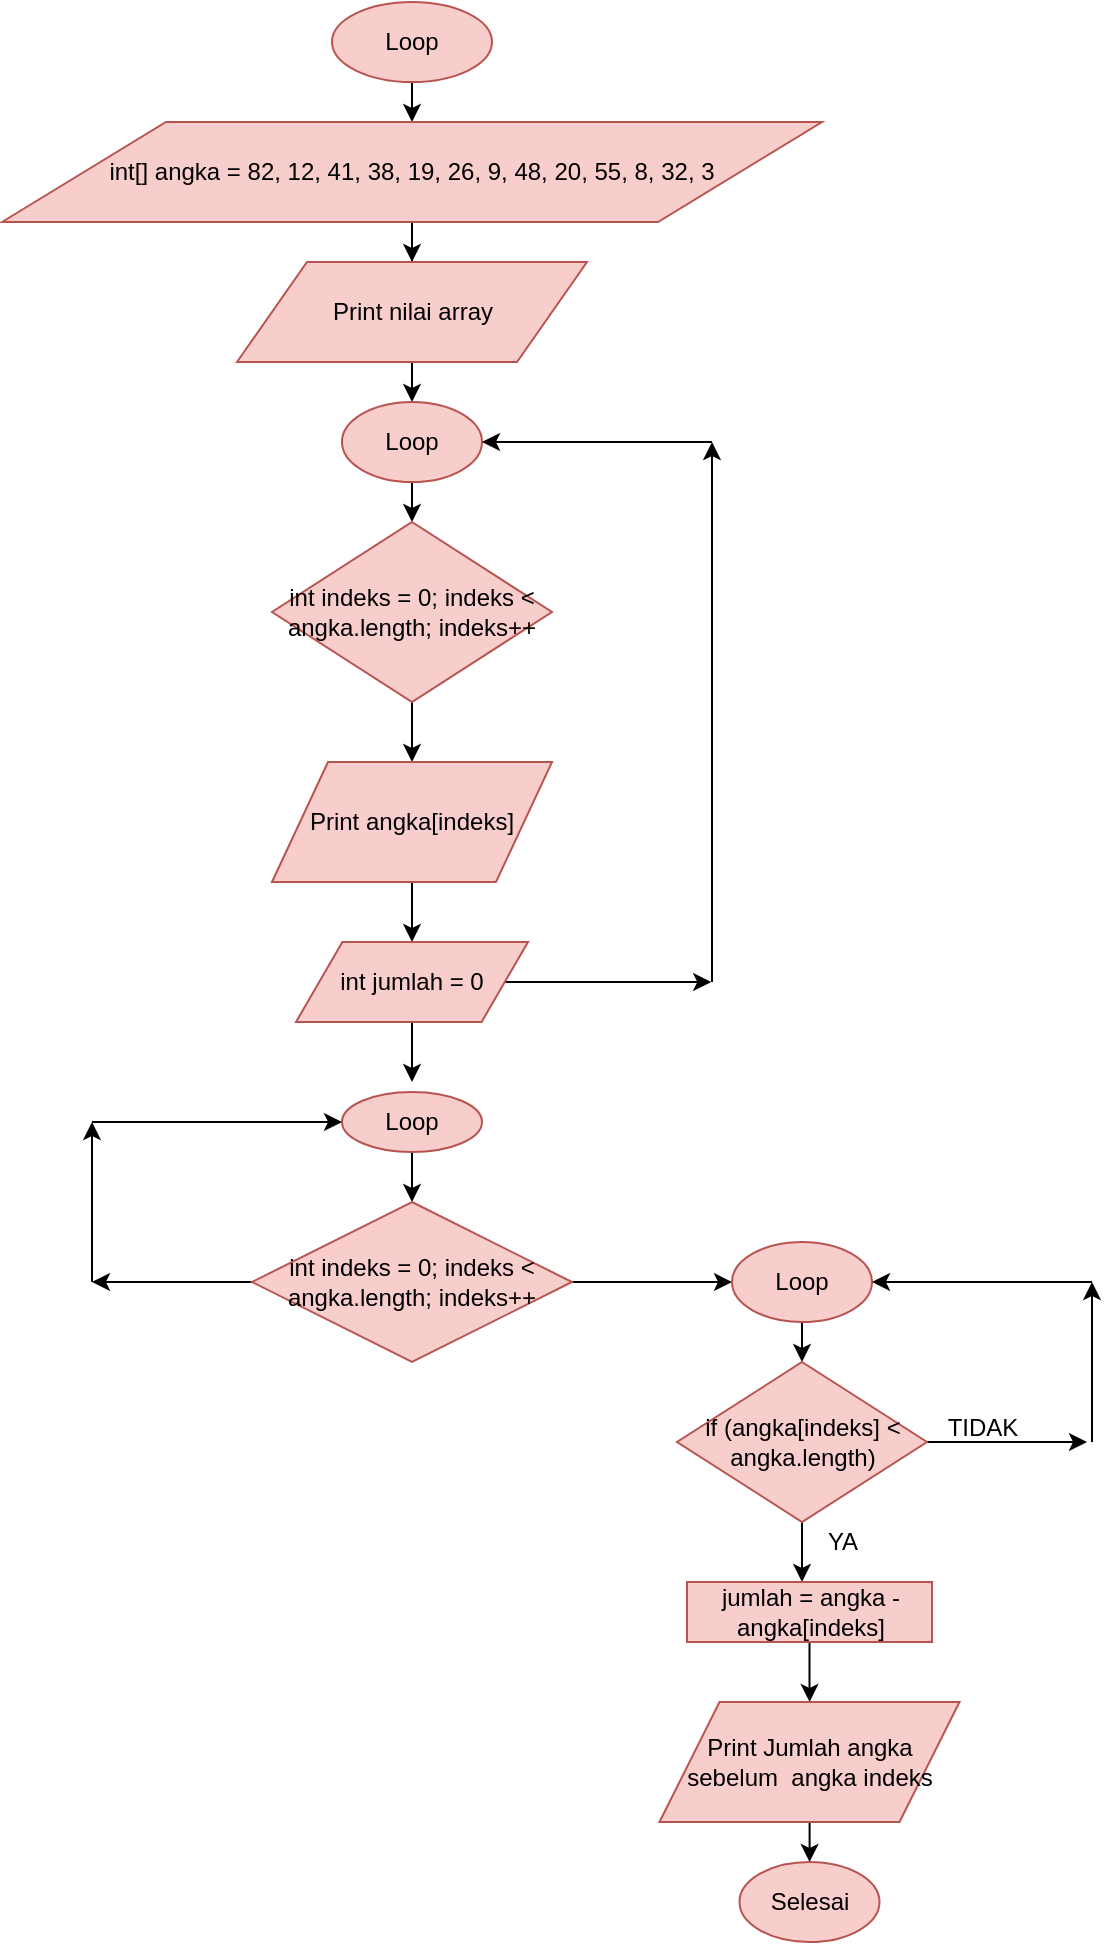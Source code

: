 <mxfile version="13.0.7" type="device"><diagram id="Bs5VRDetWncRCkEjuGVQ" name="Page-1"><mxGraphModel dx="868" dy="534" grid="1" gridSize="10" guides="1" tooltips="1" connect="1" arrows="1" fold="1" page="1" pageScale="1" pageWidth="827" pageHeight="1169" math="0" shadow="0"><root><mxCell id="0"/><mxCell id="1" parent="0"/><mxCell id="qXWssXoxaFkXa8r3_HLS-3" value="" style="edgeStyle=orthogonalEdgeStyle;rounded=0;orthogonalLoop=1;jettySize=auto;html=1;" edge="1" parent="1" source="qXWssXoxaFkXa8r3_HLS-1"><mxGeometry relative="1" as="geometry"><mxPoint x="360" y="70" as="targetPoint"/></mxGeometry></mxCell><mxCell id="qXWssXoxaFkXa8r3_HLS-1" value="Loop" style="ellipse;whiteSpace=wrap;html=1;fillColor=#f8cecc;strokeColor=#b85450;" vertex="1" parent="1"><mxGeometry x="320" y="10" width="80" height="40" as="geometry"/></mxCell><mxCell id="qXWssXoxaFkXa8r3_HLS-6" value="" style="edgeStyle=orthogonalEdgeStyle;rounded=0;orthogonalLoop=1;jettySize=auto;html=1;" edge="1" parent="1" source="qXWssXoxaFkXa8r3_HLS-4" target="qXWssXoxaFkXa8r3_HLS-5"><mxGeometry relative="1" as="geometry"/></mxCell><mxCell id="qXWssXoxaFkXa8r3_HLS-4" value="int[] angka = 82, 12, 41, 38, 19, 26, 9, 48, 20, 55, 8, 32, 3" style="shape=parallelogram;perimeter=parallelogramPerimeter;whiteSpace=wrap;html=1;fillColor=#f8cecc;strokeColor=#b85450;" vertex="1" parent="1"><mxGeometry x="155" y="70" width="410" height="50" as="geometry"/></mxCell><mxCell id="qXWssXoxaFkXa8r3_HLS-8" value="" style="edgeStyle=orthogonalEdgeStyle;rounded=0;orthogonalLoop=1;jettySize=auto;html=1;" edge="1" parent="1" source="qXWssXoxaFkXa8r3_HLS-5"><mxGeometry relative="1" as="geometry"><mxPoint x="360" y="210" as="targetPoint"/></mxGeometry></mxCell><mxCell id="qXWssXoxaFkXa8r3_HLS-5" value="Print nilai array" style="shape=parallelogram;perimeter=parallelogramPerimeter;whiteSpace=wrap;html=1;fillColor=#f8cecc;strokeColor=#b85450;" vertex="1" parent="1"><mxGeometry x="272.5" y="140" width="175" height="50" as="geometry"/></mxCell><mxCell id="qXWssXoxaFkXa8r3_HLS-11" value="" style="edgeStyle=orthogonalEdgeStyle;rounded=0;orthogonalLoop=1;jettySize=auto;html=1;" edge="1" parent="1" source="qXWssXoxaFkXa8r3_HLS-9"><mxGeometry relative="1" as="geometry"><mxPoint x="360" y="270" as="targetPoint"/></mxGeometry></mxCell><mxCell id="qXWssXoxaFkXa8r3_HLS-9" value="Loop" style="ellipse;whiteSpace=wrap;html=1;fillColor=#f8cecc;strokeColor=#b85450;" vertex="1" parent="1"><mxGeometry x="325" y="210" width="70" height="40" as="geometry"/></mxCell><mxCell id="qXWssXoxaFkXa8r3_HLS-16" value="" style="edgeStyle=orthogonalEdgeStyle;rounded=0;orthogonalLoop=1;jettySize=auto;html=1;" edge="1" parent="1" source="qXWssXoxaFkXa8r3_HLS-13"><mxGeometry relative="1" as="geometry"><mxPoint x="360" y="390" as="targetPoint"/></mxGeometry></mxCell><mxCell id="qXWssXoxaFkXa8r3_HLS-13" value="int indeks = 0; indeks &amp;lt; angka.length; indeks++" style="rhombus;whiteSpace=wrap;html=1;fillColor=#f8cecc;strokeColor=#b85450;" vertex="1" parent="1"><mxGeometry x="290" y="270" width="140" height="90" as="geometry"/></mxCell><mxCell id="qXWssXoxaFkXa8r3_HLS-18" value="" style="edgeStyle=orthogonalEdgeStyle;rounded=0;orthogonalLoop=1;jettySize=auto;html=1;" edge="1" parent="1" source="qXWssXoxaFkXa8r3_HLS-14"><mxGeometry relative="1" as="geometry"><mxPoint x="360" y="480" as="targetPoint"/></mxGeometry></mxCell><mxCell id="qXWssXoxaFkXa8r3_HLS-14" value="Print&amp;nbsp;angka[indeks]" style="shape=parallelogram;perimeter=parallelogramPerimeter;whiteSpace=wrap;html=1;fillColor=#f8cecc;strokeColor=#b85450;" vertex="1" parent="1"><mxGeometry x="290" y="390" width="140" height="60" as="geometry"/></mxCell><mxCell id="qXWssXoxaFkXa8r3_HLS-21" value="" style="edgeStyle=orthogonalEdgeStyle;rounded=0;orthogonalLoop=1;jettySize=auto;html=1;" edge="1" parent="1" source="qXWssXoxaFkXa8r3_HLS-19"><mxGeometry relative="1" as="geometry"><mxPoint x="360" y="550" as="targetPoint"/></mxGeometry></mxCell><mxCell id="qXWssXoxaFkXa8r3_HLS-31" value="" style="edgeStyle=orthogonalEdgeStyle;rounded=0;orthogonalLoop=1;jettySize=auto;html=1;" edge="1" parent="1" source="qXWssXoxaFkXa8r3_HLS-19"><mxGeometry relative="1" as="geometry"><mxPoint x="509.6" y="500" as="targetPoint"/></mxGeometry></mxCell><mxCell id="qXWssXoxaFkXa8r3_HLS-19" value="int jumlah = 0" style="shape=parallelogram;perimeter=parallelogramPerimeter;whiteSpace=wrap;html=1;fillColor=#f8cecc;strokeColor=#b85450;" vertex="1" parent="1"><mxGeometry x="302" y="480" width="116" height="40" as="geometry"/></mxCell><mxCell id="qXWssXoxaFkXa8r3_HLS-24" value="" style="edgeStyle=orthogonalEdgeStyle;rounded=0;orthogonalLoop=1;jettySize=auto;html=1;" edge="1" parent="1" source="qXWssXoxaFkXa8r3_HLS-22"><mxGeometry relative="1" as="geometry"><mxPoint x="360" y="610" as="targetPoint"/></mxGeometry></mxCell><mxCell id="qXWssXoxaFkXa8r3_HLS-22" value="Loop" style="ellipse;whiteSpace=wrap;html=1;fillColor=#f8cecc;strokeColor=#b85450;" vertex="1" parent="1"><mxGeometry x="325" y="555" width="70" height="30" as="geometry"/></mxCell><mxCell id="qXWssXoxaFkXa8r3_HLS-29" value="" style="edgeStyle=orthogonalEdgeStyle;rounded=0;orthogonalLoop=1;jettySize=auto;html=1;" edge="1" parent="1" source="qXWssXoxaFkXa8r3_HLS-25"><mxGeometry relative="1" as="geometry"><mxPoint x="200" y="650" as="targetPoint"/></mxGeometry></mxCell><mxCell id="qXWssXoxaFkXa8r3_HLS-33" value="" style="edgeStyle=orthogonalEdgeStyle;rounded=0;orthogonalLoop=1;jettySize=auto;html=1;" edge="1" parent="1" source="qXWssXoxaFkXa8r3_HLS-25"><mxGeometry relative="1" as="geometry"><mxPoint x="520" y="650" as="targetPoint"/></mxGeometry></mxCell><mxCell id="qXWssXoxaFkXa8r3_HLS-25" value="int indeks = 0; indeks &amp;lt; angka.length; indeks++" style="rhombus;whiteSpace=wrap;html=1;fillColor=#f8cecc;strokeColor=#b85450;" vertex="1" parent="1"><mxGeometry x="280" y="610" width="160" height="80" as="geometry"/></mxCell><mxCell id="qXWssXoxaFkXa8r3_HLS-36" value="" style="edgeStyle=orthogonalEdgeStyle;rounded=0;orthogonalLoop=1;jettySize=auto;html=1;" edge="1" parent="1" source="qXWssXoxaFkXa8r3_HLS-34"><mxGeometry relative="1" as="geometry"><mxPoint x="555" y="690" as="targetPoint"/></mxGeometry></mxCell><mxCell id="qXWssXoxaFkXa8r3_HLS-34" value="Loop" style="ellipse;whiteSpace=wrap;html=1;fillColor=#f8cecc;strokeColor=#b85450;" vertex="1" parent="1"><mxGeometry x="520" y="630" width="70" height="40" as="geometry"/></mxCell><mxCell id="qXWssXoxaFkXa8r3_HLS-42" value="" style="edgeStyle=orthogonalEdgeStyle;rounded=0;orthogonalLoop=1;jettySize=auto;html=1;" edge="1" parent="1" source="qXWssXoxaFkXa8r3_HLS-40"><mxGeometry relative="1" as="geometry"><mxPoint x="555" y="800" as="targetPoint"/></mxGeometry></mxCell><mxCell id="qXWssXoxaFkXa8r3_HLS-45" value="" style="edgeStyle=orthogonalEdgeStyle;rounded=0;orthogonalLoop=1;jettySize=auto;html=1;" edge="1" parent="1" source="qXWssXoxaFkXa8r3_HLS-40"><mxGeometry relative="1" as="geometry"><mxPoint x="697.5" y="730" as="targetPoint"/></mxGeometry></mxCell><mxCell id="qXWssXoxaFkXa8r3_HLS-40" value="if (angka[indeks] &amp;lt; angka.length)" style="rhombus;whiteSpace=wrap;html=1;fillColor=#f8cecc;strokeColor=#b85450;" vertex="1" parent="1"><mxGeometry x="492.5" y="690" width="125" height="80" as="geometry"/></mxCell><mxCell id="qXWssXoxaFkXa8r3_HLS-47" value="" style="edgeStyle=orthogonalEdgeStyle;rounded=0;orthogonalLoop=1;jettySize=auto;html=1;" edge="1" parent="1" source="qXWssXoxaFkXa8r3_HLS-43"><mxGeometry relative="1" as="geometry"><mxPoint x="558.8" y="860" as="targetPoint"/></mxGeometry></mxCell><mxCell id="qXWssXoxaFkXa8r3_HLS-43" value="jumlah = angka - angka[indeks]" style="rounded=0;whiteSpace=wrap;html=1;fillColor=#f8cecc;strokeColor=#b85450;" vertex="1" parent="1"><mxGeometry x="497.5" y="800" width="122.5" height="30" as="geometry"/></mxCell><mxCell id="qXWssXoxaFkXa8r3_HLS-50" value="" style="edgeStyle=orthogonalEdgeStyle;rounded=0;orthogonalLoop=1;jettySize=auto;html=1;" edge="1" parent="1" source="qXWssXoxaFkXa8r3_HLS-48"><mxGeometry relative="1" as="geometry"><mxPoint x="558.8" y="940" as="targetPoint"/></mxGeometry></mxCell><mxCell id="qXWssXoxaFkXa8r3_HLS-48" value="Print&amp;nbsp;Jumlah angka sebelum&amp;nbsp; angka indeks" style="shape=parallelogram;perimeter=parallelogramPerimeter;whiteSpace=wrap;html=1;fillColor=#f8cecc;strokeColor=#b85450;" vertex="1" parent="1"><mxGeometry x="483.75" y="860" width="150" height="60" as="geometry"/></mxCell><mxCell id="qXWssXoxaFkXa8r3_HLS-51" value="Selesai" style="ellipse;whiteSpace=wrap;html=1;fillColor=#f8cecc;strokeColor=#b85450;" vertex="1" parent="1"><mxGeometry x="523.75" y="940" width="70" height="40" as="geometry"/></mxCell><mxCell id="qXWssXoxaFkXa8r3_HLS-52" value="" style="endArrow=classic;html=1;entryX=1;entryY=0.5;entryDx=0;entryDy=0;" edge="1" parent="1" target="qXWssXoxaFkXa8r3_HLS-34"><mxGeometry width="50" height="50" relative="1" as="geometry"><mxPoint x="700" y="650" as="sourcePoint"/><mxPoint x="750" y="600" as="targetPoint"/></mxGeometry></mxCell><mxCell id="qXWssXoxaFkXa8r3_HLS-53" value="" style="endArrow=classic;html=1;" edge="1" parent="1"><mxGeometry width="50" height="50" relative="1" as="geometry"><mxPoint x="700" y="730" as="sourcePoint"/><mxPoint x="700" y="650" as="targetPoint"/></mxGeometry></mxCell><mxCell id="qXWssXoxaFkXa8r3_HLS-54" value="" style="endArrow=classic;html=1;" edge="1" parent="1"><mxGeometry width="50" height="50" relative="1" as="geometry"><mxPoint x="200" y="650" as="sourcePoint"/><mxPoint x="200" y="570" as="targetPoint"/></mxGeometry></mxCell><mxCell id="qXWssXoxaFkXa8r3_HLS-55" value="" style="endArrow=classic;html=1;entryX=0;entryY=0.5;entryDx=0;entryDy=0;" edge="1" parent="1" target="qXWssXoxaFkXa8r3_HLS-22"><mxGeometry width="50" height="50" relative="1" as="geometry"><mxPoint x="200" y="570" as="sourcePoint"/><mxPoint x="250" y="520" as="targetPoint"/></mxGeometry></mxCell><mxCell id="qXWssXoxaFkXa8r3_HLS-56" value="" style="endArrow=classic;html=1;entryX=1;entryY=0.5;entryDx=0;entryDy=0;" edge="1" parent="1" target="qXWssXoxaFkXa8r3_HLS-9"><mxGeometry width="50" height="50" relative="1" as="geometry"><mxPoint x="510" y="230" as="sourcePoint"/><mxPoint x="560" y="180" as="targetPoint"/></mxGeometry></mxCell><mxCell id="qXWssXoxaFkXa8r3_HLS-57" value="" style="endArrow=classic;html=1;" edge="1" parent="1"><mxGeometry width="50" height="50" relative="1" as="geometry"><mxPoint x="510" y="500" as="sourcePoint"/><mxPoint x="510" y="230" as="targetPoint"/></mxGeometry></mxCell><mxCell id="qXWssXoxaFkXa8r3_HLS-58" value="TIDAK" style="text;html=1;align=center;verticalAlign=middle;resizable=0;points=[];autosize=1;" vertex="1" parent="1"><mxGeometry x="620" y="713" width="50" height="20" as="geometry"/></mxCell><mxCell id="qXWssXoxaFkXa8r3_HLS-59" value="YA" style="text;html=1;align=center;verticalAlign=middle;resizable=0;points=[];autosize=1;" vertex="1" parent="1"><mxGeometry x="560" y="770" width="30" height="20" as="geometry"/></mxCell></root></mxGraphModel></diagram></mxfile>